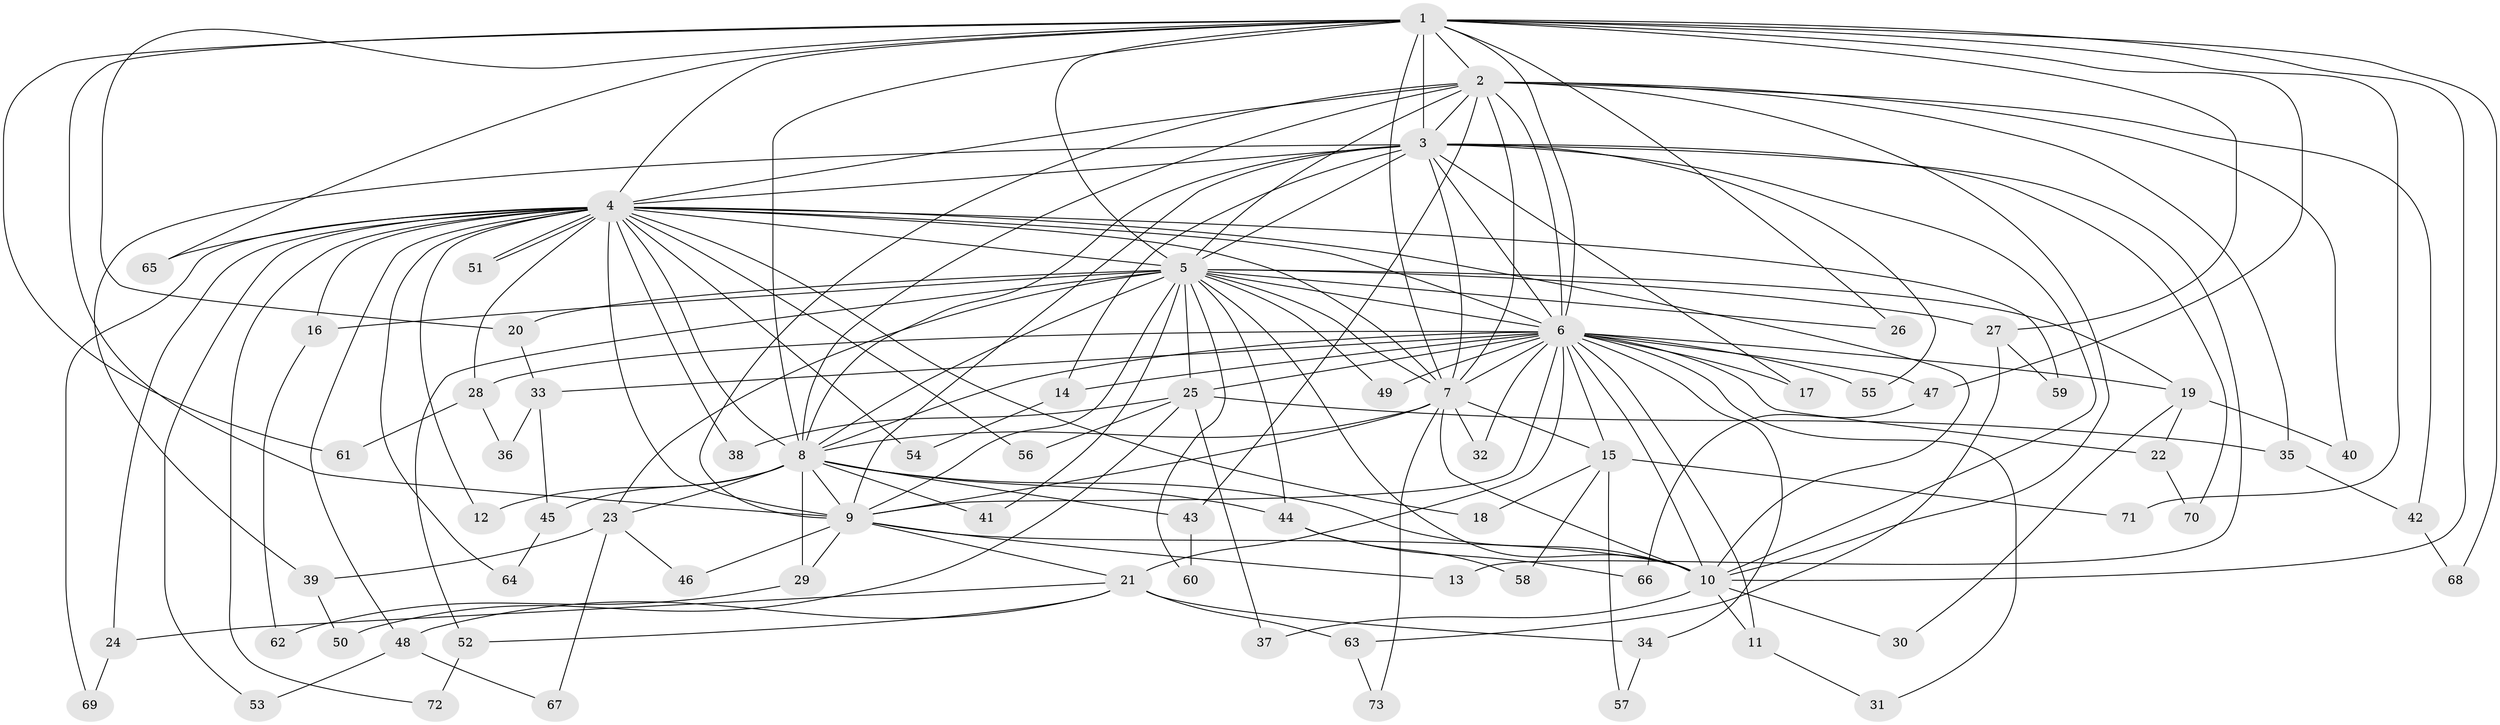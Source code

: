 // Generated by graph-tools (version 1.1) at 2025/01/03/09/25 03:01:12]
// undirected, 73 vertices, 171 edges
graph export_dot {
graph [start="1"]
  node [color=gray90,style=filled];
  1;
  2;
  3;
  4;
  5;
  6;
  7;
  8;
  9;
  10;
  11;
  12;
  13;
  14;
  15;
  16;
  17;
  18;
  19;
  20;
  21;
  22;
  23;
  24;
  25;
  26;
  27;
  28;
  29;
  30;
  31;
  32;
  33;
  34;
  35;
  36;
  37;
  38;
  39;
  40;
  41;
  42;
  43;
  44;
  45;
  46;
  47;
  48;
  49;
  50;
  51;
  52;
  53;
  54;
  55;
  56;
  57;
  58;
  59;
  60;
  61;
  62;
  63;
  64;
  65;
  66;
  67;
  68;
  69;
  70;
  71;
  72;
  73;
  1 -- 2;
  1 -- 3;
  1 -- 4;
  1 -- 5;
  1 -- 6;
  1 -- 7;
  1 -- 8;
  1 -- 9;
  1 -- 10;
  1 -- 20;
  1 -- 26;
  1 -- 27;
  1 -- 47;
  1 -- 61;
  1 -- 65;
  1 -- 68;
  1 -- 71;
  2 -- 3;
  2 -- 4;
  2 -- 5;
  2 -- 6;
  2 -- 7;
  2 -- 8;
  2 -- 9;
  2 -- 10;
  2 -- 35;
  2 -- 40;
  2 -- 42;
  2 -- 43;
  3 -- 4;
  3 -- 5;
  3 -- 6;
  3 -- 7;
  3 -- 8;
  3 -- 9;
  3 -- 10;
  3 -- 13;
  3 -- 14;
  3 -- 17;
  3 -- 39;
  3 -- 55;
  3 -- 70;
  4 -- 5;
  4 -- 6;
  4 -- 7;
  4 -- 8;
  4 -- 9;
  4 -- 10;
  4 -- 12;
  4 -- 16;
  4 -- 18;
  4 -- 24;
  4 -- 28;
  4 -- 38;
  4 -- 48;
  4 -- 51;
  4 -- 51;
  4 -- 53;
  4 -- 54;
  4 -- 56;
  4 -- 59;
  4 -- 64;
  4 -- 65;
  4 -- 69;
  4 -- 72;
  5 -- 6;
  5 -- 7;
  5 -- 8;
  5 -- 9;
  5 -- 10;
  5 -- 16;
  5 -- 19;
  5 -- 20;
  5 -- 23;
  5 -- 25;
  5 -- 26;
  5 -- 27;
  5 -- 41;
  5 -- 44;
  5 -- 49;
  5 -- 52;
  5 -- 60;
  6 -- 7;
  6 -- 8;
  6 -- 9;
  6 -- 10;
  6 -- 11;
  6 -- 14;
  6 -- 15;
  6 -- 17;
  6 -- 19;
  6 -- 21;
  6 -- 22;
  6 -- 25;
  6 -- 28;
  6 -- 31;
  6 -- 32;
  6 -- 33;
  6 -- 34;
  6 -- 47;
  6 -- 49;
  6 -- 55;
  7 -- 8;
  7 -- 9;
  7 -- 10;
  7 -- 15;
  7 -- 32;
  7 -- 73;
  8 -- 9;
  8 -- 10;
  8 -- 12;
  8 -- 23;
  8 -- 29;
  8 -- 41;
  8 -- 43;
  8 -- 44;
  8 -- 45;
  9 -- 10;
  9 -- 13;
  9 -- 21;
  9 -- 29;
  9 -- 46;
  10 -- 11;
  10 -- 30;
  10 -- 37;
  11 -- 31;
  14 -- 54;
  15 -- 18;
  15 -- 57;
  15 -- 58;
  15 -- 71;
  16 -- 62;
  19 -- 22;
  19 -- 30;
  19 -- 40;
  20 -- 33;
  21 -- 24;
  21 -- 34;
  21 -- 48;
  21 -- 52;
  21 -- 63;
  22 -- 70;
  23 -- 39;
  23 -- 46;
  23 -- 67;
  24 -- 69;
  25 -- 35;
  25 -- 37;
  25 -- 38;
  25 -- 50;
  25 -- 56;
  27 -- 59;
  27 -- 63;
  28 -- 36;
  28 -- 61;
  29 -- 62;
  33 -- 36;
  33 -- 45;
  34 -- 57;
  35 -- 42;
  39 -- 50;
  42 -- 68;
  43 -- 60;
  44 -- 58;
  44 -- 66;
  45 -- 64;
  47 -- 66;
  48 -- 53;
  48 -- 67;
  52 -- 72;
  63 -- 73;
}
